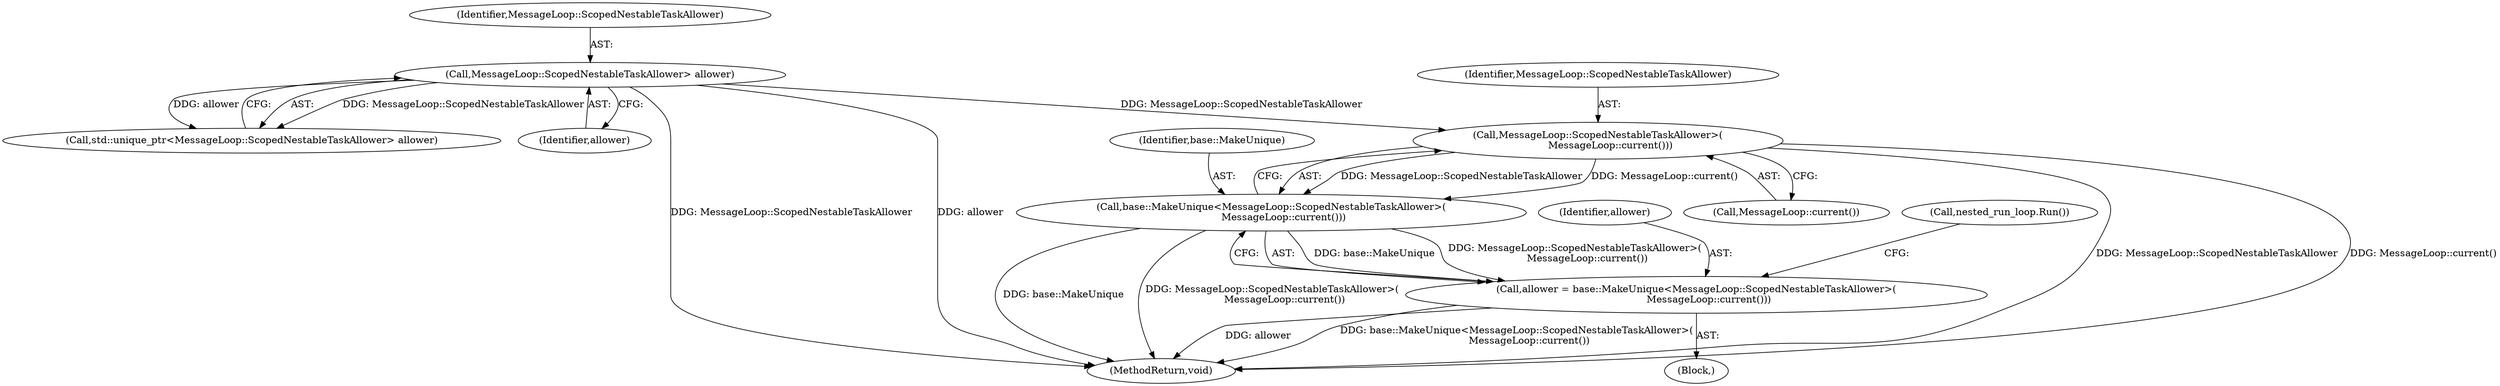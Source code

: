 digraph "1_Chrome_3ff403eecdd23a39853a4ebca52023fbba6c5d00_6@del" {
"1000133" [label="(Call,MessageLoop::ScopedNestableTaskAllower>(\n        MessageLoop::current()))"];
"1000123" [label="(Call,MessageLoop::ScopedNestableTaskAllower> allower)"];
"1000131" [label="(Call,base::MakeUnique<MessageLoop::ScopedNestableTaskAllower>(\n        MessageLoop::current()))"];
"1000129" [label="(Call,allower = base::MakeUnique<MessageLoop::ScopedNestableTaskAllower>(\n        MessageLoop::current()))"];
"1000130" [label="(Identifier,allower)"];
"1000125" [label="(Identifier,allower)"];
"1000124" [label="(Identifier,MessageLoop::ScopedNestableTaskAllower)"];
"1000134" [label="(Identifier,MessageLoop::ScopedNestableTaskAllower)"];
"1000129" [label="(Call,allower = base::MakeUnique<MessageLoop::ScopedNestableTaskAllower>(\n        MessageLoop::current()))"];
"1000132" [label="(Identifier,base::MakeUnique)"];
"1000128" [label="(Block,)"];
"1000133" [label="(Call,MessageLoop::ScopedNestableTaskAllower>(\n        MessageLoop::current()))"];
"1000123" [label="(Call,MessageLoop::ScopedNestableTaskAllower> allower)"];
"1000121" [label="(Call,std::unique_ptr<MessageLoop::ScopedNestableTaskAllower> allower)"];
"1000136" [label="(Call,nested_run_loop.Run())"];
"1000131" [label="(Call,base::MakeUnique<MessageLoop::ScopedNestableTaskAllower>(\n        MessageLoop::current()))"];
"1000140" [label="(MethodReturn,void)"];
"1000135" [label="(Call,MessageLoop::current())"];
"1000133" -> "1000131"  [label="AST: "];
"1000133" -> "1000135"  [label="CFG: "];
"1000134" -> "1000133"  [label="AST: "];
"1000135" -> "1000133"  [label="AST: "];
"1000131" -> "1000133"  [label="CFG: "];
"1000133" -> "1000140"  [label="DDG: MessageLoop::ScopedNestableTaskAllower"];
"1000133" -> "1000140"  [label="DDG: MessageLoop::current()"];
"1000133" -> "1000131"  [label="DDG: MessageLoop::ScopedNestableTaskAllower"];
"1000133" -> "1000131"  [label="DDG: MessageLoop::current()"];
"1000123" -> "1000133"  [label="DDG: MessageLoop::ScopedNestableTaskAllower"];
"1000123" -> "1000121"  [label="AST: "];
"1000123" -> "1000125"  [label="CFG: "];
"1000124" -> "1000123"  [label="AST: "];
"1000125" -> "1000123"  [label="AST: "];
"1000121" -> "1000123"  [label="CFG: "];
"1000123" -> "1000140"  [label="DDG: allower"];
"1000123" -> "1000140"  [label="DDG: MessageLoop::ScopedNestableTaskAllower"];
"1000123" -> "1000121"  [label="DDG: MessageLoop::ScopedNestableTaskAllower"];
"1000123" -> "1000121"  [label="DDG: allower"];
"1000131" -> "1000129"  [label="AST: "];
"1000132" -> "1000131"  [label="AST: "];
"1000129" -> "1000131"  [label="CFG: "];
"1000131" -> "1000140"  [label="DDG: base::MakeUnique"];
"1000131" -> "1000140"  [label="DDG: MessageLoop::ScopedNestableTaskAllower>(\n        MessageLoop::current())"];
"1000131" -> "1000129"  [label="DDG: base::MakeUnique"];
"1000131" -> "1000129"  [label="DDG: MessageLoop::ScopedNestableTaskAllower>(\n        MessageLoop::current())"];
"1000129" -> "1000128"  [label="AST: "];
"1000130" -> "1000129"  [label="AST: "];
"1000136" -> "1000129"  [label="CFG: "];
"1000129" -> "1000140"  [label="DDG: allower"];
"1000129" -> "1000140"  [label="DDG: base::MakeUnique<MessageLoop::ScopedNestableTaskAllower>(\n        MessageLoop::current())"];
}
